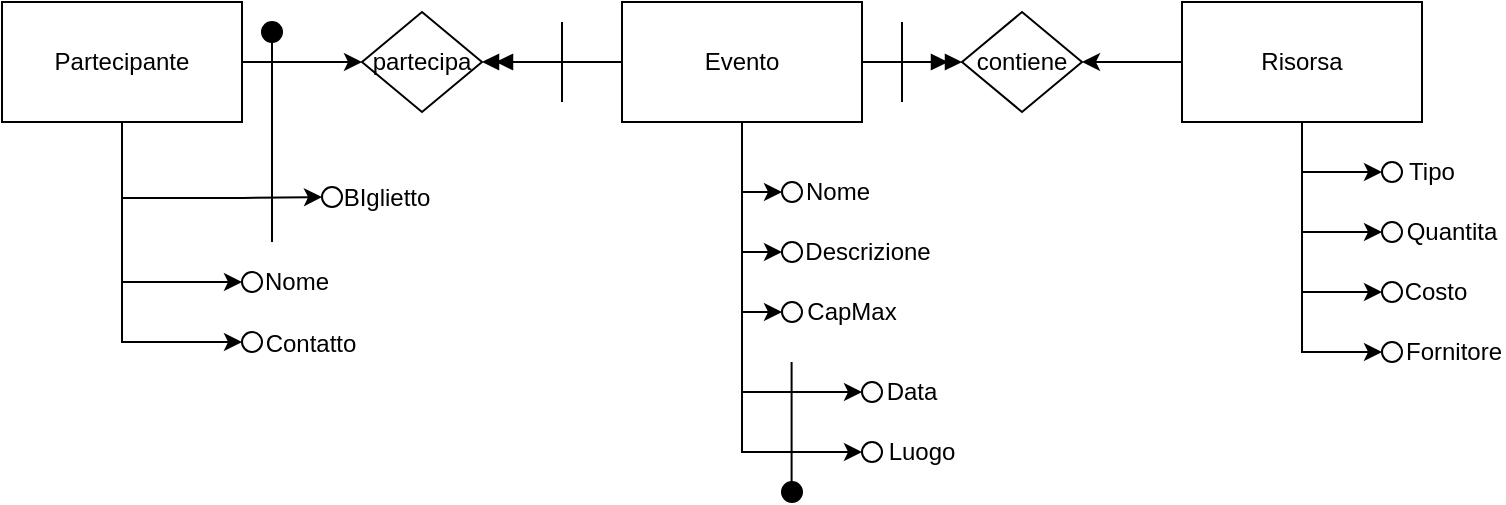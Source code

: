 <mxfile version="24.0.4" type="device">
  <diagram name="Pagina-1" id="DQLd6VmTGFpjPwLgHove">
    <mxGraphModel dx="1012" dy="614" grid="1" gridSize="10" guides="1" tooltips="1" connect="1" arrows="1" fold="1" page="1" pageScale="1" pageWidth="827" pageHeight="1169" math="0" shadow="0">
      <root>
        <mxCell id="0" />
        <mxCell id="1" parent="0" />
        <mxCell id="rvrunStQ9OsGQTBkVK9R-7" style="edgeStyle=orthogonalEdgeStyle;rounded=0;orthogonalLoop=1;jettySize=auto;html=1;entryX=0;entryY=0.5;entryDx=0;entryDy=0;" parent="1" source="rvrunStQ9OsGQTBkVK9R-2" target="rvrunStQ9OsGQTBkVK9R-5" edge="1">
          <mxGeometry relative="1" as="geometry" />
        </mxCell>
        <mxCell id="rvrunStQ9OsGQTBkVK9R-13" style="edgeStyle=orthogonalEdgeStyle;rounded=0;orthogonalLoop=1;jettySize=auto;html=1;entryX=0;entryY=0.5;entryDx=0;entryDy=0;" parent="1" source="rvrunStQ9OsGQTBkVK9R-2" target="rvrunStQ9OsGQTBkVK9R-11" edge="1">
          <mxGeometry relative="1" as="geometry" />
        </mxCell>
        <mxCell id="rvrunStQ9OsGQTBkVK9R-20" style="edgeStyle=orthogonalEdgeStyle;rounded=0;orthogonalLoop=1;jettySize=auto;html=1;entryX=0;entryY=0.5;entryDx=0;entryDy=0;" parent="1" source="rvrunStQ9OsGQTBkVK9R-2" target="rvrunStQ9OsGQTBkVK9R-14" edge="1">
          <mxGeometry relative="1" as="geometry" />
        </mxCell>
        <mxCell id="rvrunStQ9OsGQTBkVK9R-21" style="edgeStyle=orthogonalEdgeStyle;rounded=0;orthogonalLoop=1;jettySize=auto;html=1;entryX=0;entryY=0.5;entryDx=0;entryDy=0;" parent="1" source="rvrunStQ9OsGQTBkVK9R-2" target="rvrunStQ9OsGQTBkVK9R-16" edge="1">
          <mxGeometry relative="1" as="geometry" />
        </mxCell>
        <mxCell id="rvrunStQ9OsGQTBkVK9R-22" style="edgeStyle=orthogonalEdgeStyle;rounded=0;orthogonalLoop=1;jettySize=auto;html=1;entryX=0;entryY=0.5;entryDx=0;entryDy=0;" parent="1" source="rvrunStQ9OsGQTBkVK9R-2" target="rvrunStQ9OsGQTBkVK9R-18" edge="1">
          <mxGeometry relative="1" as="geometry" />
        </mxCell>
        <mxCell id="rvrunStQ9OsGQTBkVK9R-54" value="" style="edgeStyle=orthogonalEdgeStyle;rounded=0;orthogonalLoop=1;jettySize=auto;html=1;endArrow=doubleBlock;endFill=1;" parent="1" source="rvrunStQ9OsGQTBkVK9R-2" target="rvrunStQ9OsGQTBkVK9R-51" edge="1">
          <mxGeometry relative="1" as="geometry" />
        </mxCell>
        <mxCell id="rvrunStQ9OsGQTBkVK9R-56" style="edgeStyle=orthogonalEdgeStyle;rounded=0;orthogonalLoop=1;jettySize=auto;html=1;entryX=1;entryY=0.5;entryDx=0;entryDy=0;endArrow=doubleBlock;endFill=1;" parent="1" source="rvrunStQ9OsGQTBkVK9R-2" target="rvrunStQ9OsGQTBkVK9R-53" edge="1">
          <mxGeometry relative="1" as="geometry" />
        </mxCell>
        <mxCell id="rvrunStQ9OsGQTBkVK9R-2" value="Evento" style="rounded=0;whiteSpace=wrap;html=1;" parent="1" vertex="1">
          <mxGeometry x="350" y="140" width="120" height="60" as="geometry" />
        </mxCell>
        <mxCell id="rvrunStQ9OsGQTBkVK9R-29" style="edgeStyle=orthogonalEdgeStyle;rounded=0;orthogonalLoop=1;jettySize=auto;html=1;entryX=0;entryY=0.5;entryDx=0;entryDy=0;" parent="1" source="rvrunStQ9OsGQTBkVK9R-3" target="rvrunStQ9OsGQTBkVK9R-25" edge="1">
          <mxGeometry relative="1" as="geometry">
            <Array as="points">
              <mxPoint x="100" y="280" />
            </Array>
          </mxGeometry>
        </mxCell>
        <mxCell id="rvrunStQ9OsGQTBkVK9R-30" style="edgeStyle=orthogonalEdgeStyle;rounded=0;orthogonalLoop=1;jettySize=auto;html=1;entryX=0;entryY=0.5;entryDx=0;entryDy=0;" parent="1" source="rvrunStQ9OsGQTBkVK9R-3" target="rvrunStQ9OsGQTBkVK9R-27" edge="1">
          <mxGeometry relative="1" as="geometry">
            <Array as="points">
              <mxPoint x="100" y="310" />
            </Array>
          </mxGeometry>
        </mxCell>
        <mxCell id="rvrunStQ9OsGQTBkVK9R-55" style="edgeStyle=orthogonalEdgeStyle;rounded=0;orthogonalLoop=1;jettySize=auto;html=1;entryX=0;entryY=0.5;entryDx=0;entryDy=0;" parent="1" source="rvrunStQ9OsGQTBkVK9R-3" target="rvrunStQ9OsGQTBkVK9R-53" edge="1">
          <mxGeometry relative="1" as="geometry" />
        </mxCell>
        <mxCell id="eSKK0i__fi3eBEM8M7m1-3" style="edgeStyle=orthogonalEdgeStyle;rounded=0;orthogonalLoop=1;jettySize=auto;html=1;entryX=0;entryY=0.5;entryDx=0;entryDy=0;" parent="1" source="rvrunStQ9OsGQTBkVK9R-3" target="eSKK0i__fi3eBEM8M7m1-1" edge="1">
          <mxGeometry relative="1" as="geometry">
            <mxPoint x="100" y="250" as="targetPoint" />
            <Array as="points">
              <mxPoint x="100" y="238" />
              <mxPoint x="160" y="238" />
            </Array>
          </mxGeometry>
        </mxCell>
        <mxCell id="rvrunStQ9OsGQTBkVK9R-3" value="Partecipante" style="rounded=0;whiteSpace=wrap;html=1;" parent="1" vertex="1">
          <mxGeometry x="40" y="140" width="120" height="60" as="geometry" />
        </mxCell>
        <mxCell id="rvrunStQ9OsGQTBkVK9R-44" style="edgeStyle=orthogonalEdgeStyle;rounded=0;orthogonalLoop=1;jettySize=auto;html=1;entryX=0;entryY=0.5;entryDx=0;entryDy=0;" parent="1" source="rvrunStQ9OsGQTBkVK9R-4" target="rvrunStQ9OsGQTBkVK9R-33" edge="1">
          <mxGeometry relative="1" as="geometry" />
        </mxCell>
        <mxCell id="rvrunStQ9OsGQTBkVK9R-46" style="edgeStyle=orthogonalEdgeStyle;rounded=0;orthogonalLoop=1;jettySize=auto;html=1;entryX=0;entryY=0.5;entryDx=0;entryDy=0;" parent="1" source="rvrunStQ9OsGQTBkVK9R-4" target="rvrunStQ9OsGQTBkVK9R-37" edge="1">
          <mxGeometry relative="1" as="geometry" />
        </mxCell>
        <mxCell id="rvrunStQ9OsGQTBkVK9R-47" style="edgeStyle=orthogonalEdgeStyle;rounded=0;orthogonalLoop=1;jettySize=auto;html=1;entryX=0;entryY=0.5;entryDx=0;entryDy=0;" parent="1" source="rvrunStQ9OsGQTBkVK9R-4" target="rvrunStQ9OsGQTBkVK9R-39" edge="1">
          <mxGeometry relative="1" as="geometry" />
        </mxCell>
        <mxCell id="rvrunStQ9OsGQTBkVK9R-48" style="edgeStyle=orthogonalEdgeStyle;rounded=0;orthogonalLoop=1;jettySize=auto;html=1;entryX=0;entryY=0.5;entryDx=0;entryDy=0;" parent="1" source="rvrunStQ9OsGQTBkVK9R-4" target="rvrunStQ9OsGQTBkVK9R-41" edge="1">
          <mxGeometry relative="1" as="geometry" />
        </mxCell>
        <mxCell id="rvrunStQ9OsGQTBkVK9R-57" style="edgeStyle=orthogonalEdgeStyle;rounded=0;orthogonalLoop=1;jettySize=auto;html=1;endArrow=classic;endFill=1;" parent="1" source="rvrunStQ9OsGQTBkVK9R-4" target="rvrunStQ9OsGQTBkVK9R-51" edge="1">
          <mxGeometry relative="1" as="geometry" />
        </mxCell>
        <mxCell id="rvrunStQ9OsGQTBkVK9R-4" value="Risorsa" style="rounded=0;whiteSpace=wrap;html=1;" parent="1" vertex="1">
          <mxGeometry x="630" y="140" width="120" height="60" as="geometry" />
        </mxCell>
        <mxCell id="rvrunStQ9OsGQTBkVK9R-5" value="" style="ellipse;whiteSpace=wrap;html=1;aspect=fixed;" parent="1" vertex="1">
          <mxGeometry x="430" y="230" width="10" height="10" as="geometry" />
        </mxCell>
        <mxCell id="rvrunStQ9OsGQTBkVK9R-6" value="Nome" style="text;html=1;align=center;verticalAlign=middle;whiteSpace=wrap;rounded=0;" parent="1" vertex="1">
          <mxGeometry x="443" y="220" width="30" height="30" as="geometry" />
        </mxCell>
        <mxCell id="rvrunStQ9OsGQTBkVK9R-11" value="" style="ellipse;whiteSpace=wrap;html=1;aspect=fixed;" parent="1" vertex="1">
          <mxGeometry x="430" y="260" width="10" height="10" as="geometry" />
        </mxCell>
        <mxCell id="rvrunStQ9OsGQTBkVK9R-12" value="Descrizione" style="text;html=1;align=center;verticalAlign=middle;whiteSpace=wrap;rounded=0;" parent="1" vertex="1">
          <mxGeometry x="443" y="250" width="60" height="30" as="geometry" />
        </mxCell>
        <mxCell id="rvrunStQ9OsGQTBkVK9R-14" value="" style="ellipse;whiteSpace=wrap;html=1;aspect=fixed;" parent="1" vertex="1">
          <mxGeometry x="470" y="330" width="10" height="10" as="geometry" />
        </mxCell>
        <mxCell id="rvrunStQ9OsGQTBkVK9R-15" value="Data" style="text;html=1;align=center;verticalAlign=middle;whiteSpace=wrap;rounded=0;" parent="1" vertex="1">
          <mxGeometry x="480" y="320" width="30" height="30" as="geometry" />
        </mxCell>
        <mxCell id="rvrunStQ9OsGQTBkVK9R-16" value="" style="ellipse;whiteSpace=wrap;html=1;aspect=fixed;" parent="1" vertex="1">
          <mxGeometry x="470" y="360" width="10" height="10" as="geometry" />
        </mxCell>
        <mxCell id="rvrunStQ9OsGQTBkVK9R-17" value="Luogo" style="text;html=1;align=center;verticalAlign=middle;whiteSpace=wrap;rounded=0;" parent="1" vertex="1">
          <mxGeometry x="480" y="350" width="40" height="30" as="geometry" />
        </mxCell>
        <mxCell id="rvrunStQ9OsGQTBkVK9R-18" value="" style="ellipse;whiteSpace=wrap;html=1;aspect=fixed;" parent="1" vertex="1">
          <mxGeometry x="430" y="290" width="10" height="10" as="geometry" />
        </mxCell>
        <mxCell id="rvrunStQ9OsGQTBkVK9R-19" value="CapMax" style="text;html=1;align=center;verticalAlign=middle;whiteSpace=wrap;rounded=0;" parent="1" vertex="1">
          <mxGeometry x="440" y="280" width="50" height="30" as="geometry" />
        </mxCell>
        <mxCell id="rvrunStQ9OsGQTBkVK9R-25" value="" style="ellipse;whiteSpace=wrap;html=1;aspect=fixed;" parent="1" vertex="1">
          <mxGeometry x="160" y="275" width="10" height="10" as="geometry" />
        </mxCell>
        <mxCell id="rvrunStQ9OsGQTBkVK9R-26" value="Nome" style="text;html=1;align=center;verticalAlign=middle;whiteSpace=wrap;rounded=0;" parent="1" vertex="1">
          <mxGeometry x="170" y="265" width="35" height="30" as="geometry" />
        </mxCell>
        <mxCell id="rvrunStQ9OsGQTBkVK9R-27" value="" style="ellipse;whiteSpace=wrap;html=1;aspect=fixed;" parent="1" vertex="1">
          <mxGeometry x="160" y="305" width="10" height="10" as="geometry" />
        </mxCell>
        <mxCell id="rvrunStQ9OsGQTBkVK9R-28" value="Contatto" style="text;html=1;align=center;verticalAlign=middle;whiteSpace=wrap;rounded=0;" parent="1" vertex="1">
          <mxGeometry x="172" y="298" width="45" height="25" as="geometry" />
        </mxCell>
        <mxCell id="rvrunStQ9OsGQTBkVK9R-33" value="" style="ellipse;whiteSpace=wrap;html=1;aspect=fixed;" parent="1" vertex="1">
          <mxGeometry x="730" y="220" width="10" height="10" as="geometry" />
        </mxCell>
        <mxCell id="rvrunStQ9OsGQTBkVK9R-34" value="Tipo" style="text;html=1;align=center;verticalAlign=middle;whiteSpace=wrap;rounded=0;" parent="1" vertex="1">
          <mxGeometry x="740" y="210" width="30" height="30" as="geometry" />
        </mxCell>
        <mxCell id="rvrunStQ9OsGQTBkVK9R-37" value="" style="ellipse;whiteSpace=wrap;html=1;aspect=fixed;" parent="1" vertex="1">
          <mxGeometry x="730" y="250" width="10" height="10" as="geometry" />
        </mxCell>
        <mxCell id="rvrunStQ9OsGQTBkVK9R-38" value="Quantita" style="text;html=1;align=center;verticalAlign=middle;whiteSpace=wrap;rounded=0;" parent="1" vertex="1">
          <mxGeometry x="740" y="240" width="50" height="30" as="geometry" />
        </mxCell>
        <mxCell id="rvrunStQ9OsGQTBkVK9R-39" value="" style="ellipse;whiteSpace=wrap;html=1;aspect=fixed;" parent="1" vertex="1">
          <mxGeometry x="730" y="280" width="10" height="10" as="geometry" />
        </mxCell>
        <mxCell id="rvrunStQ9OsGQTBkVK9R-40" value="Costo" style="text;html=1;align=center;verticalAlign=middle;whiteSpace=wrap;rounded=0;" parent="1" vertex="1">
          <mxGeometry x="742" y="270" width="30" height="30" as="geometry" />
        </mxCell>
        <mxCell id="rvrunStQ9OsGQTBkVK9R-41" value="" style="ellipse;whiteSpace=wrap;html=1;aspect=fixed;" parent="1" vertex="1">
          <mxGeometry x="730" y="310" width="10" height="10" as="geometry" />
        </mxCell>
        <mxCell id="rvrunStQ9OsGQTBkVK9R-42" value="Fornitore" style="text;html=1;align=center;verticalAlign=middle;whiteSpace=wrap;rounded=0;" parent="1" vertex="1">
          <mxGeometry x="741" y="300" width="50" height="30" as="geometry" />
        </mxCell>
        <mxCell id="rvrunStQ9OsGQTBkVK9R-51" value="contiene" style="rhombus;whiteSpace=wrap;html=1;" parent="1" vertex="1">
          <mxGeometry x="520" y="145" width="60" height="50" as="geometry" />
        </mxCell>
        <mxCell id="rvrunStQ9OsGQTBkVK9R-53" value="partecipa" style="rhombus;whiteSpace=wrap;html=1;" parent="1" vertex="1">
          <mxGeometry x="220" y="145" width="60" height="50" as="geometry" />
        </mxCell>
        <mxCell id="rvrunStQ9OsGQTBkVK9R-58" value="" style="endArrow=none;html=1;rounded=0;" parent="1" edge="1">
          <mxGeometry width="50" height="50" relative="1" as="geometry">
            <mxPoint x="490" y="190" as="sourcePoint" />
            <mxPoint x="490" y="150" as="targetPoint" />
          </mxGeometry>
        </mxCell>
        <mxCell id="rvrunStQ9OsGQTBkVK9R-59" value="" style="endArrow=none;html=1;rounded=0;" parent="1" edge="1">
          <mxGeometry width="50" height="50" relative="1" as="geometry">
            <mxPoint x="320" y="190" as="sourcePoint" />
            <mxPoint x="320" y="150" as="targetPoint" />
          </mxGeometry>
        </mxCell>
        <mxCell id="rvrunStQ9OsGQTBkVK9R-63" value="" style="endArrow=none;html=1;rounded=0;" parent="1" target="rvrunStQ9OsGQTBkVK9R-61" edge="1">
          <mxGeometry width="50" height="50" relative="1" as="geometry">
            <mxPoint x="175" y="260" as="sourcePoint" />
            <mxPoint x="170" y="160" as="targetPoint" />
          </mxGeometry>
        </mxCell>
        <mxCell id="rvrunStQ9OsGQTBkVK9R-61" value="" style="ellipse;whiteSpace=wrap;html=1;aspect=fixed;fillColor=#000000;" parent="1" vertex="1">
          <mxGeometry x="170" y="150" width="10" height="10" as="geometry" />
        </mxCell>
        <mxCell id="rvrunStQ9OsGQTBkVK9R-65" value="" style="endArrow=none;html=1;rounded=0;" parent="1" edge="1">
          <mxGeometry width="50" height="50" relative="1" as="geometry">
            <mxPoint x="434.8" y="380" as="sourcePoint" />
            <mxPoint x="434.8" y="320" as="targetPoint" />
          </mxGeometry>
        </mxCell>
        <mxCell id="rvrunStQ9OsGQTBkVK9R-66" value="" style="ellipse;whiteSpace=wrap;html=1;aspect=fixed;fillColor=#000000;" parent="1" vertex="1">
          <mxGeometry x="430" y="380" width="10" height="10" as="geometry" />
        </mxCell>
        <mxCell id="eSKK0i__fi3eBEM8M7m1-1" value="" style="ellipse;whiteSpace=wrap;html=1;aspect=fixed;" parent="1" vertex="1">
          <mxGeometry x="200" y="232.5" width="10" height="10" as="geometry" />
        </mxCell>
        <mxCell id="eSKK0i__fi3eBEM8M7m1-2" value="BIglietto" style="text;html=1;align=center;verticalAlign=middle;whiteSpace=wrap;rounded=0;" parent="1" vertex="1">
          <mxGeometry x="210" y="225" width="45" height="25" as="geometry" />
        </mxCell>
      </root>
    </mxGraphModel>
  </diagram>
</mxfile>
